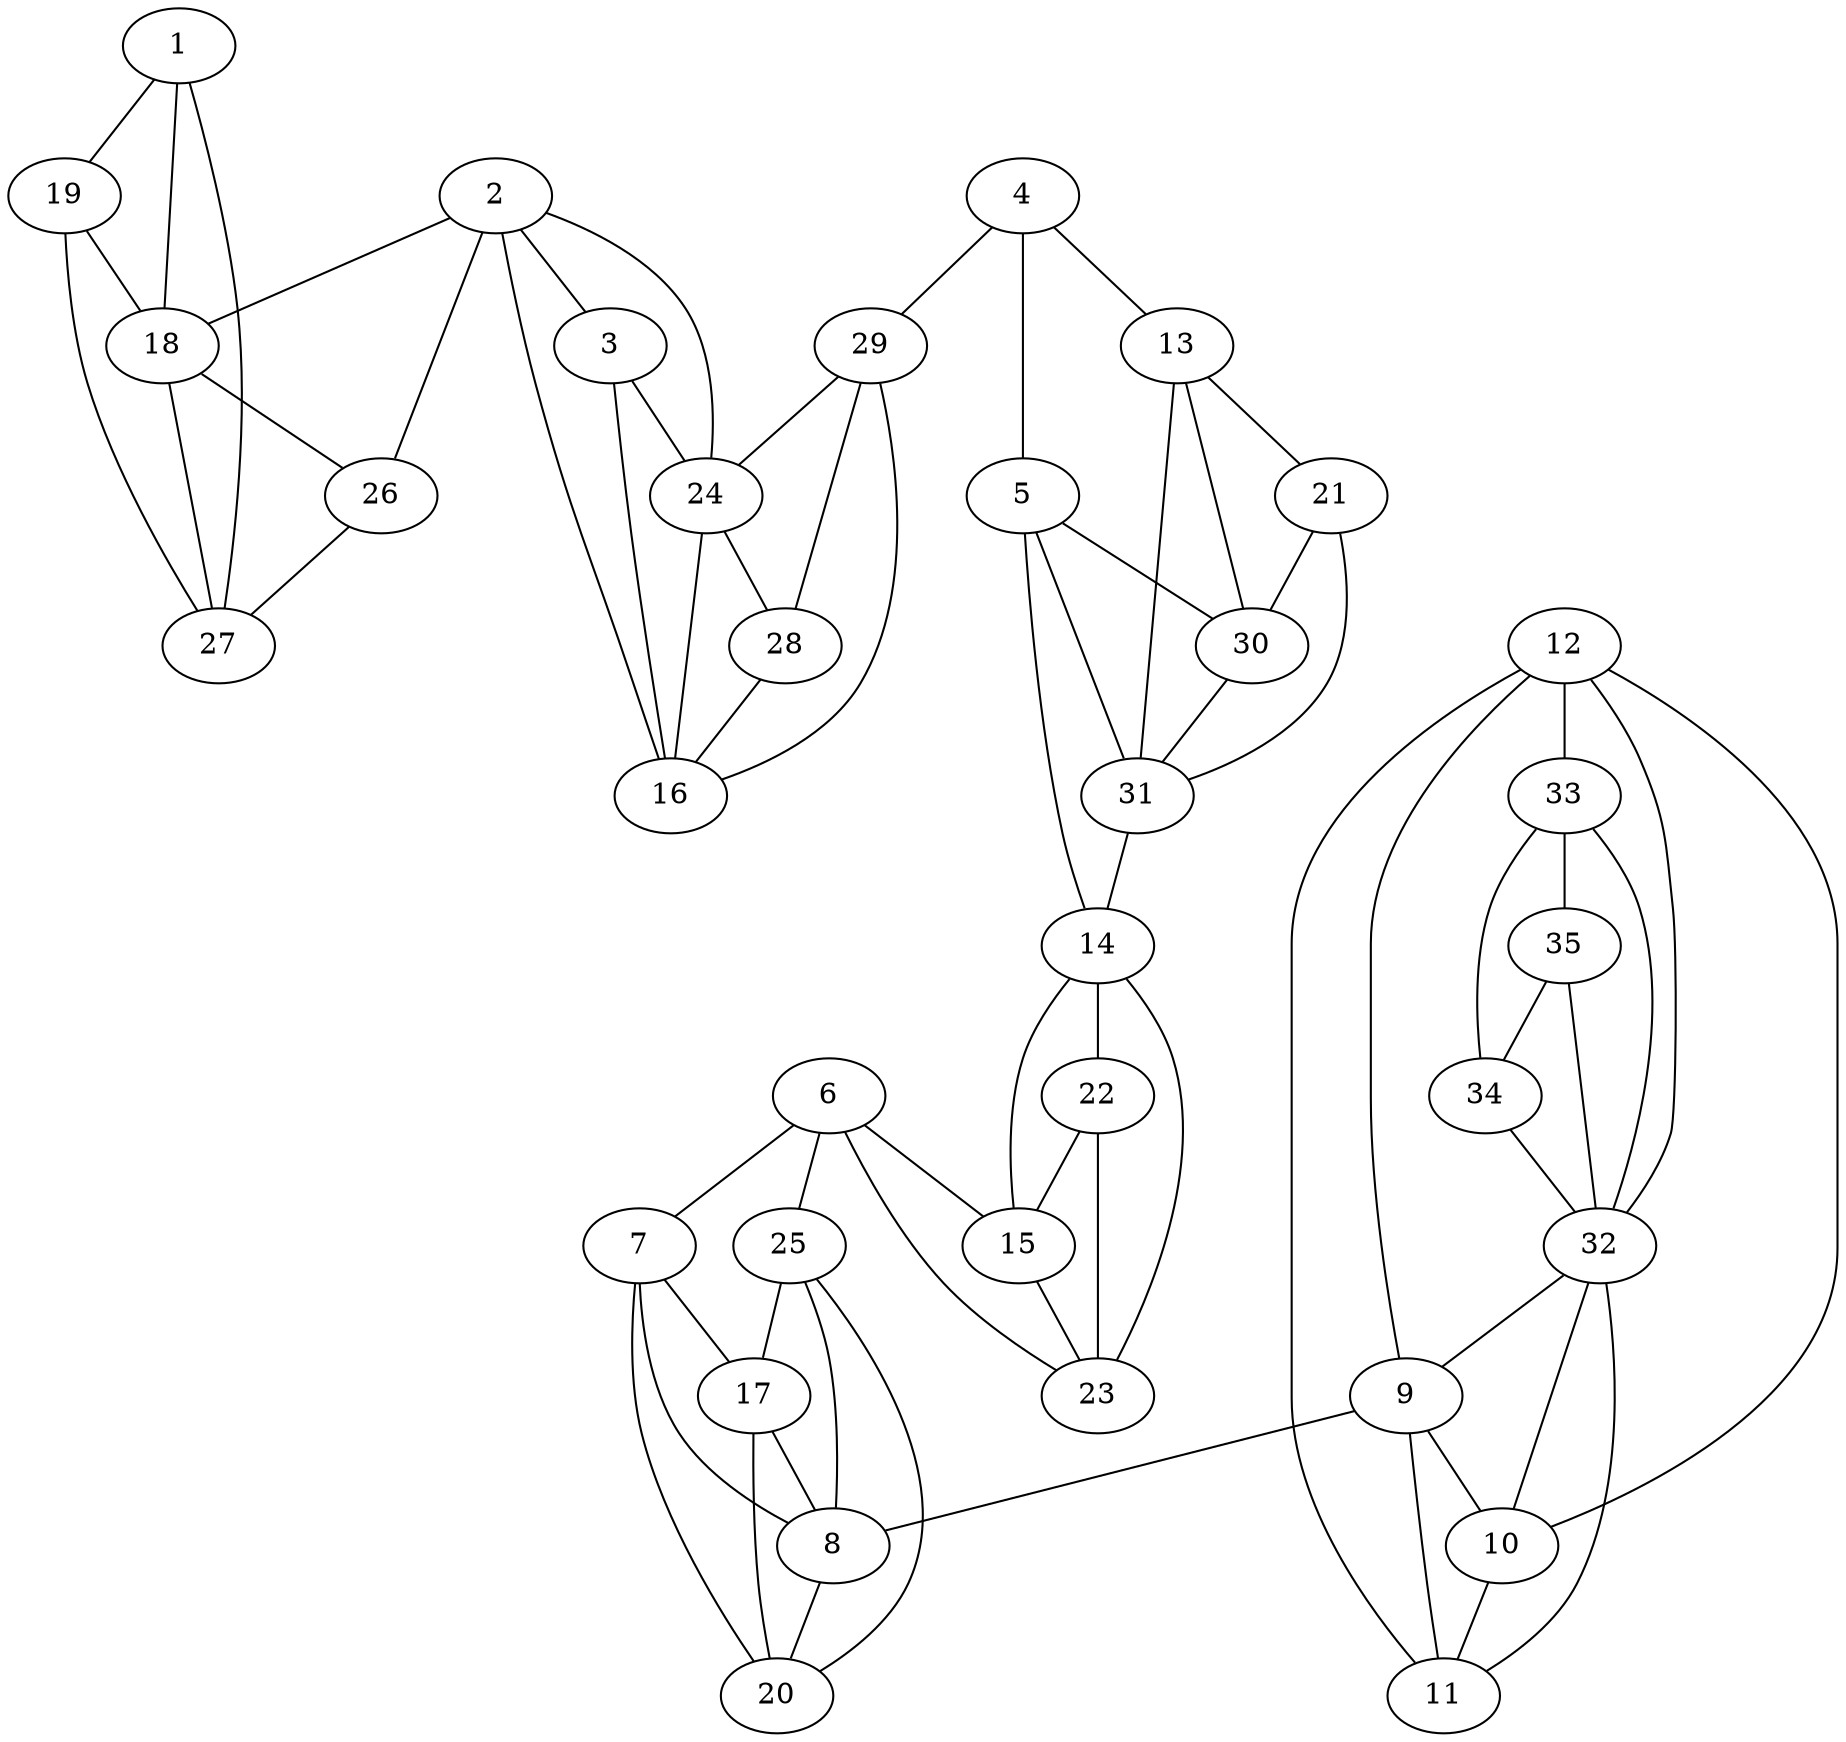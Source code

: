graph pdb1k8w {
	1	 [aaLength=13,
		sequence=INGVLLLDKPQGM,
		type=0];
	18	 [aaLength=8,
		sequence=NRAGHTGA,
		type=1];
	1 -- 18	 [distance0="28.70423",
		frequency=1,
		type0=3];
	19	 [aaLength=7,
		sequence=SSGHIEG,
		type=1];
	1 -- 19	 [distance0="12.68593",
		frequency=1,
		type0=1];
	27	 [aaLength=3,
		sequence=ALQ,
		type=1];
	1 -- 27	 [distance0="18.1365",
		frequency=1,
		type0=2];
	2	 [aaLength=5,
		sequence=DPLAT,
		type=0];
	3	 [aaLength=6,
		sequence=GMLPIC,
		type=0];
	2 -- 3	 [distance0="11.40045",
		distance1="0.0",
		frequency=2,
		type0=1,
		type1=5];
	2 -- 18	 [distance0="18.13854",
		frequency=1,
		type0=2];
	26	 [aaLength=8,
		sequence=NRAGHTGA,
		type=1];
	2 -- 26	 [distance0="18.13854",
		frequency=1,
		type0=3];
	16	 [aaLength=9,
		sequence=EATKFSQYL,
		type=1];
	3 -- 16	 [distance0="26.00949",
		frequency=1,
		type0=2];
	24	 [aaLength=9,
		sequence=EATKFSQYL,
		type=1];
	3 -- 24	 [distance0="26.00949",
		distance1="2.0",
		frequency=2,
		type0=3,
		type1=4];
	4	 [aaLength=11,
		sequence=ADGQIVEERPV,
		type=0];
	13	 [aaLength=5,
		sequence=SAEQL,
		type=1];
	4 -- 13	 [distance0="49.85563",
		distance1="2.0",
		frequency=2,
		type0=3,
		type1=4];
	5	 [aaLength=7,
		sequence=PSMYSAL,
		type=0];
	4 -- 5	 [distance0="44.12682",
		frequency=1,
		type0=1];
	29	 [aaLength=4,
		sequence=LGQR,
		type=1];
	4 -- 29	 [distance0="48.96513",
		frequency=1,
		type0=2];
	14	 [aaLength=14,
		sequence=EYARQGIEVPREAR,
		type=1];
	5 -- 14	 [distance0="26.01408",
		distance1="8.0",
		frequency=2,
		type0=3,
		type1=4];
	30	 [aaLength=2,
		sequence=GD,
		type=1];
	5 -- 30	 [distance0="22.08466",
		frequency=1,
		type0=2];
	31	 [aaLength=2,
		sequence=QI,
		type=1];
	5 -- 31	 [distance0="21.34789",
		frequency=1,
		type0=1];
	6	 [aaLength=13,
		sequence=NELELEIHCSKGT,
		type=0];
	7	 [aaLength=5,
		sequence=HVIYL,
		type=0];
	6 -- 7	 [distance0="36.79856",
		frequency=1,
		type0=1];
	15	 [aaLength=8,
		sequence=TVYELLFI,
		type=1];
	6 -- 15	 [distance0="37.79417",
		frequency=1,
		type0=2];
	23	 [aaLength=8,
		sequence=TVYELLFI,
		type=1];
	6 -- 23	 [distance0="37.79417",
		frequency=1,
		type0=3];
	25	 [aaLength=11,
		sequence=TIIDDLGEKLG,
		type=1];
	6 -- 25	 [distance0="3.0",
		frequency=1,
		type0=4];
	8	 [aaLength=14,
		sequence=LAVSKYPVERMVTL,
		type=0];
	7 -- 8	 [distance0="18.30972",
		frequency=1,
		type0=1];
	17	 [aaLength=11,
		sequence=TIIDDLGEKLG,
		type=1];
	7 -- 17	 [distance0="27.13687",
		frequency=1,
		type0=3];
	20	 [aaLength=2,
		sequence=RR,
		type=1];
	7 -- 20	 [distance0="23.77835",
		distance1="0.0",
		frequency=2,
		type0=2,
		type1=5];
	8 -- 20	 [distance0="6.647885",
		frequency=1,
		type0=1];
	9	 [aaLength=6,
		sequence=RELVEQ,
		type=0];
	9 -- 8	 [distance0="19.49994",
		frequency=1,
		type0=2];
	10	 [aaLength=3,
		sequence=AEQ,
		type=0];
	9 -- 10	 [distance0="10.77129",
		distance1="0.0",
		frequency=2,
		type0=1,
		type1=5];
	11	 [aaLength=5,
		sequence=PAAEL,
		type=0];
	10 -- 11	 [distance0="10.46193",
		distance1="3.0",
		frequency=2,
		type0=1,
		type1=4];
	11 -- 9	 [distance0="19.95013",
		frequency=1,
		type0=2];
	12	 [aaLength=9,
		sequence=MDSPASDYP,
		type=0];
	12 -- 11	 [distance0="24.47541",
		frequency=1,
		type0=1];
	12 -- 9	 [distance0="33.7081",
		frequency=1,
		type0=3];
	12 -- 10	 [distance0="30.5158",
		frequency=1,
		type0=2];
	33	 [aaLength=6,
		sequence=GNPVRT,
		type=1];
	12 -- 33	 [distance0="14.0",
		frequency=1,
		type0=4];
	21	 [aaLength=5,
		sequence=SAEQL,
		type=1];
	13 -- 21	 [distance0="0.0",
		frequency=1,
		type0=5];
	13 -- 30	 [distance0="13.0",
		frequency=1,
		type0=2];
	14 -- 15	 [distance0="16.0",
		frequency=1,
		type0=2];
	22	 [aaLength=14,
		sequence=EYARQGIEVPREAR,
		type=1];
	14 -- 22	 [distance0="0.0",
		frequency=1,
		type0=5];
	15 -- 23	 [distance0="0.0",
		frequency=1,
		type0=5];
	16 -- 2	 [distance0="20.42074",
		frequency=1,
		type0=3];
	17 -- 8	 [distance0="21.93614",
		frequency=1,
		type0=3];
	17 -- 20	 [distance0="19.0",
		frequency=1,
		type0=2];
	18 -- 26	 [distance0="0.0",
		distance1="0.0",
		frequency=2,
		type0=1,
		type1=5];
	19 -- 18	 [distance0="39.0",
		frequency=1,
		type0=3];
	19 -- 27	 [distance0="28.0",
		distance1="21.0",
		frequency=2,
		type0=2,
		type1=4];
	21 -- 30	 [distance0="13.0",
		distance1="8.0",
		frequency=2,
		type0=2,
		type1=4];
	21 -- 31	 [distance0="17.0",
		frequency=1,
		type0=3];
	22 -- 15	 [distance0="16.0",
		distance1="2.0",
		frequency=2,
		type0=2,
		type1=4];
	22 -- 23	 [distance0="16.0",
		frequency=1,
		type0=3];
	23 -- 14	 [distance0="16.0",
		frequency=1,
		type0=2];
	24 -- 2	 [distance0="20.42074",
		frequency=1,
		type0=3];
	24 -- 16	 [distance0="0.0",
		frequency=1,
		type0=5];
	28	 [aaLength=3,
		sequence=DSD,
		type=1];
	24 -- 28	 [distance0="10.0",
		frequency=1,
		type0=2];
	25 -- 8	 [distance0="21.93614",
		frequency=1,
		type0=3];
	25 -- 17	 [distance0="0.0",
		frequency=1,
		type0=5];
	25 -- 20	 [distance0="19.0",
		frequency=1,
		type0=2];
	26 -- 27	 [distance0="11.0",
		frequency=1,
		type0=2];
	27 -- 18	 [distance0="11.0",
		distance1="8.0",
		frequency=2,
		type0=1,
		type1=4];
	28 -- 16	 [distance0="10.0",
		frequency=1,
		type0=1];
	29 -- 16	 [distance0="21.0",
		frequency=1,
		type0=2];
	29 -- 24	 [distance0="21.0",
		frequency=1,
		type0=3];
	29 -- 28	 [distance0="11.0",
		frequency=1,
		type0=1];
	30 -- 31	 [distance0="4.0",
		distance1="2.0",
		frequency=2,
		type0=1,
		type1=4];
	31 -- 13	 [distance0="17.0",
		frequency=1,
		type0=2];
	31 -- 14	 [distance0="17.0",
		frequency=1,
		type0=3];
	32	 [aaLength=4,
		sequence=LLMP,
		type=1];
	32 -- 11	 [distance0="24.99237",
		frequency=1,
		type0=3];
	32 -- 9	 [distance0="22.80633",
		frequency=1,
		type0=2];
	32 -- 10	 [distance0="20.6028",
		frequency=1,
		type0=1];
	32 -- 12	 [distance0="0.0",
		frequency=1,
		type0=5];
	33 -- 32	 [distance0="27.0",
		frequency=1,
		type0=3];
	34	 [aaLength=8,
		sequence=LEGLVRVT,
		type=1];
	33 -- 34	 [distance0="10.0",
		distance1="4.0",
		frequency=2,
		type0=1,
		type1=4];
	35	 [aaLength=6,
		sequence=KFIGMG,
		type=1];
	33 -- 35	 [distance0="23.0",
		frequency=1,
		type0=2];
	34 -- 32	 [distance0="37.0",
		frequency=1,
		type0=3];
	35 -- 32	 [distance0="50.0",
		frequency=1,
		type0=3];
	35 -- 34	 [distance0="13.0",
		frequency=1,
		type0=1];
}
